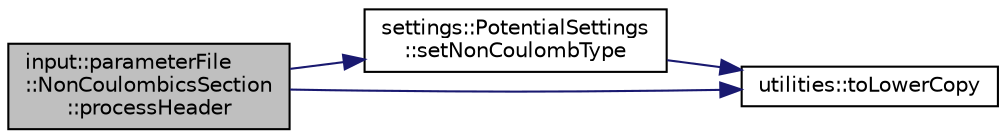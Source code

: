 digraph "input::parameterFile::NonCoulombicsSection::processHeader"
{
 // LATEX_PDF_SIZE
  edge [fontname="Helvetica",fontsize="10",labelfontname="Helvetica",labelfontsize="10"];
  node [fontname="Helvetica",fontsize="10",shape=record];
  rankdir="LR";
  Node1 [label="input::parameterFile\l::NonCoulombicsSection\l::processHeader",height=0.2,width=0.4,color="black", fillcolor="grey75", style="filled", fontcolor="black",tooltip="processes the nonCoulombics header of the parameter file"];
  Node1 -> Node2 [color="midnightblue",fontsize="10",style="solid",fontname="Helvetica"];
  Node2 [label="settings::PotentialSettings\l::setNonCoulombType",height=0.2,width=0.4,color="black", fillcolor="white", style="filled",URL="$classsettings_1_1PotentialSettings.html#a77aa3a2678c7993b7b3b99a90a75ddb4",tooltip="Set the nonCoulomb type as string and enum in the PotentialSettings class."];
  Node2 -> Node3 [color="midnightblue",fontsize="10",style="solid",fontname="Helvetica"];
  Node3 [label="utilities::toLowerCopy",height=0.2,width=0.4,color="black", fillcolor="white", style="filled",URL="$namespaceutilities.html#a00b80743096ddd313ba418b9a7730698",tooltip="returns a copy of a string all lower case"];
  Node1 -> Node3 [color="midnightblue",fontsize="10",style="solid",fontname="Helvetica"];
}
